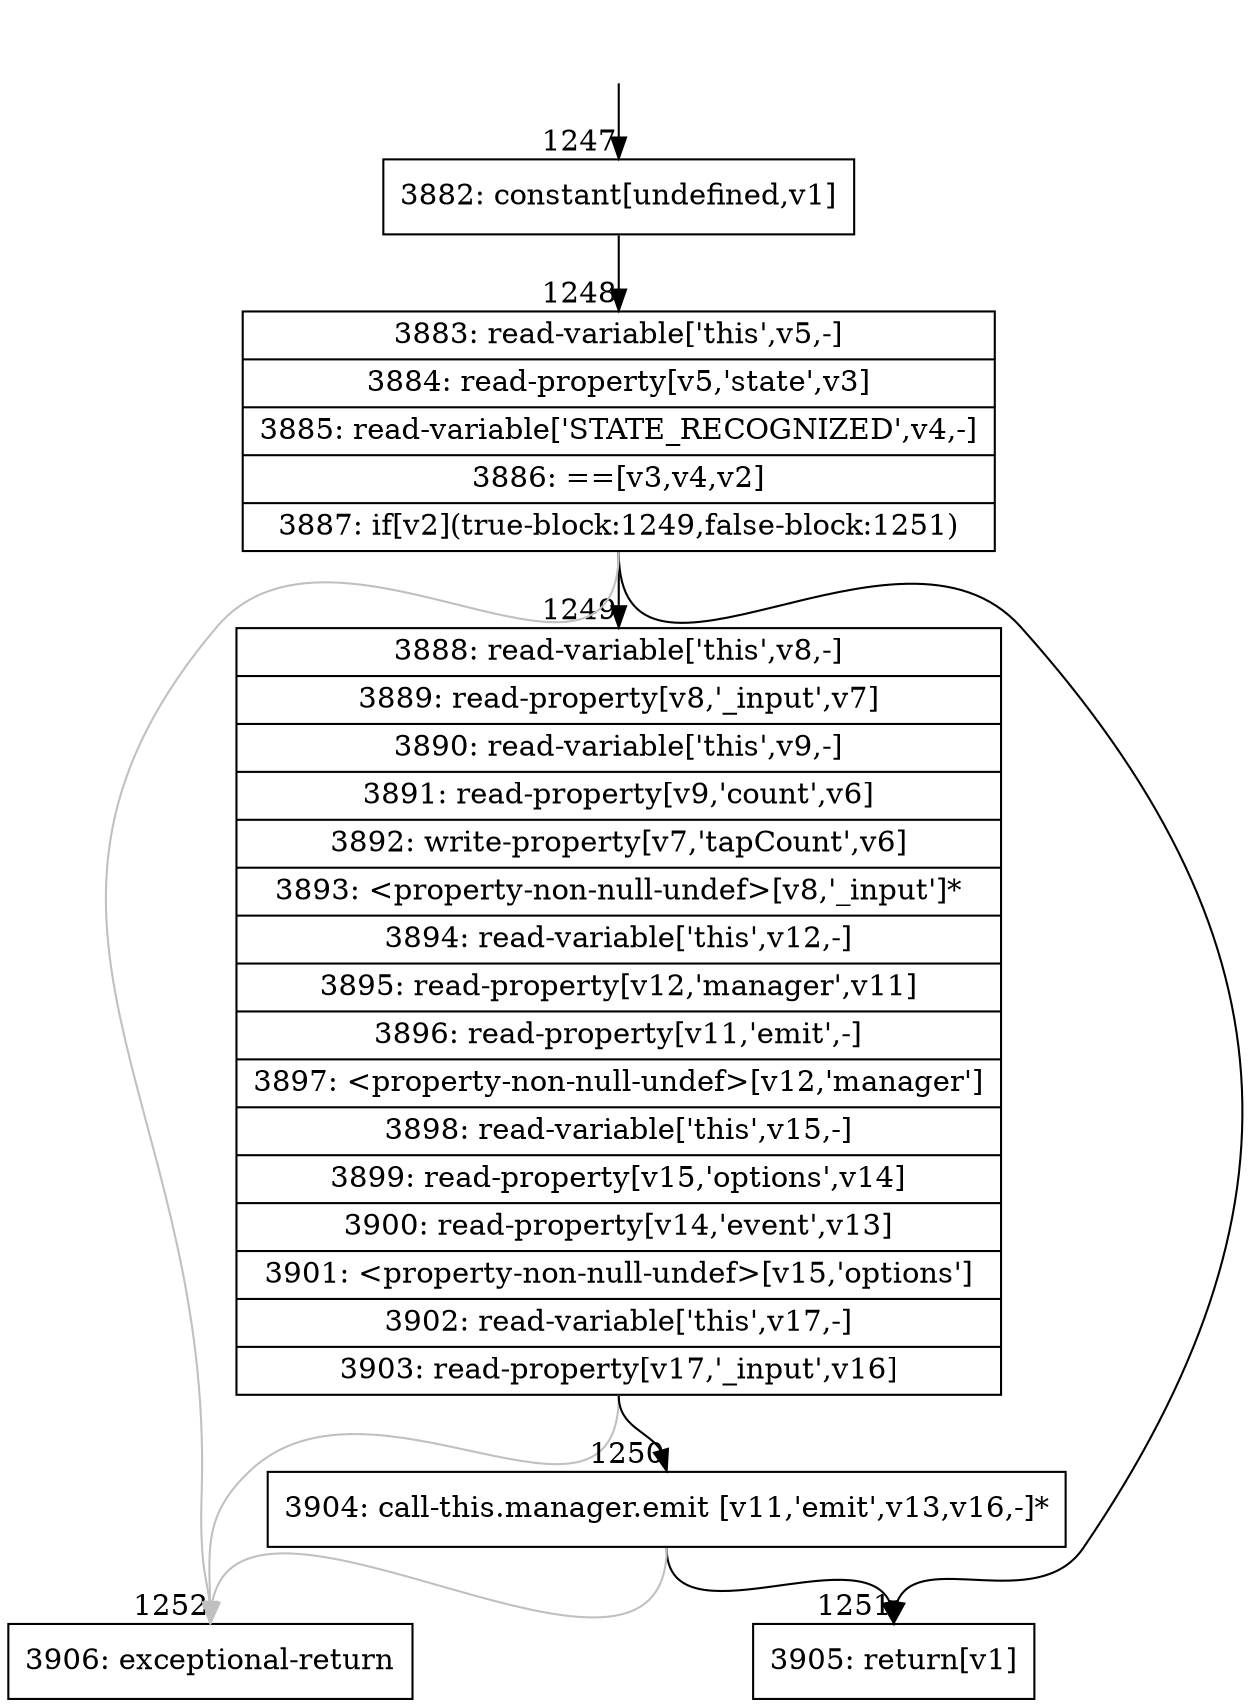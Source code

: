 digraph {
rankdir="TD"
BB_entry117[shape=none,label=""];
BB_entry117 -> BB1247 [tailport=s, headport=n, headlabel="    1247"]
BB1247 [shape=record label="{3882: constant[undefined,v1]}" ] 
BB1247 -> BB1248 [tailport=s, headport=n, headlabel="      1248"]
BB1248 [shape=record label="{3883: read-variable['this',v5,-]|3884: read-property[v5,'state',v3]|3885: read-variable['STATE_RECOGNIZED',v4,-]|3886: ==[v3,v4,v2]|3887: if[v2](true-block:1249,false-block:1251)}" ] 
BB1248 -> BB1249 [tailport=s, headport=n, headlabel="      1249"]
BB1248 -> BB1251 [tailport=s, headport=n, headlabel="      1251"]
BB1248 -> BB1252 [tailport=s, headport=n, color=gray, headlabel="      1252"]
BB1249 [shape=record label="{3888: read-variable['this',v8,-]|3889: read-property[v8,'_input',v7]|3890: read-variable['this',v9,-]|3891: read-property[v9,'count',v6]|3892: write-property[v7,'tapCount',v6]|3893: \<property-non-null-undef\>[v8,'_input']*|3894: read-variable['this',v12,-]|3895: read-property[v12,'manager',v11]|3896: read-property[v11,'emit',-]|3897: \<property-non-null-undef\>[v12,'manager']|3898: read-variable['this',v15,-]|3899: read-property[v15,'options',v14]|3900: read-property[v14,'event',v13]|3901: \<property-non-null-undef\>[v15,'options']|3902: read-variable['this',v17,-]|3903: read-property[v17,'_input',v16]}" ] 
BB1249 -> BB1250 [tailport=s, headport=n, headlabel="      1250"]
BB1249 -> BB1252 [tailport=s, headport=n, color=gray]
BB1250 [shape=record label="{3904: call-this.manager.emit [v11,'emit',v13,v16,-]*}" ] 
BB1250 -> BB1251 [tailport=s, headport=n]
BB1250 -> BB1252 [tailport=s, headport=n, color=gray]
BB1251 [shape=record label="{3905: return[v1]}" ] 
BB1252 [shape=record label="{3906: exceptional-return}" ] 
//#$~ 1987
}
